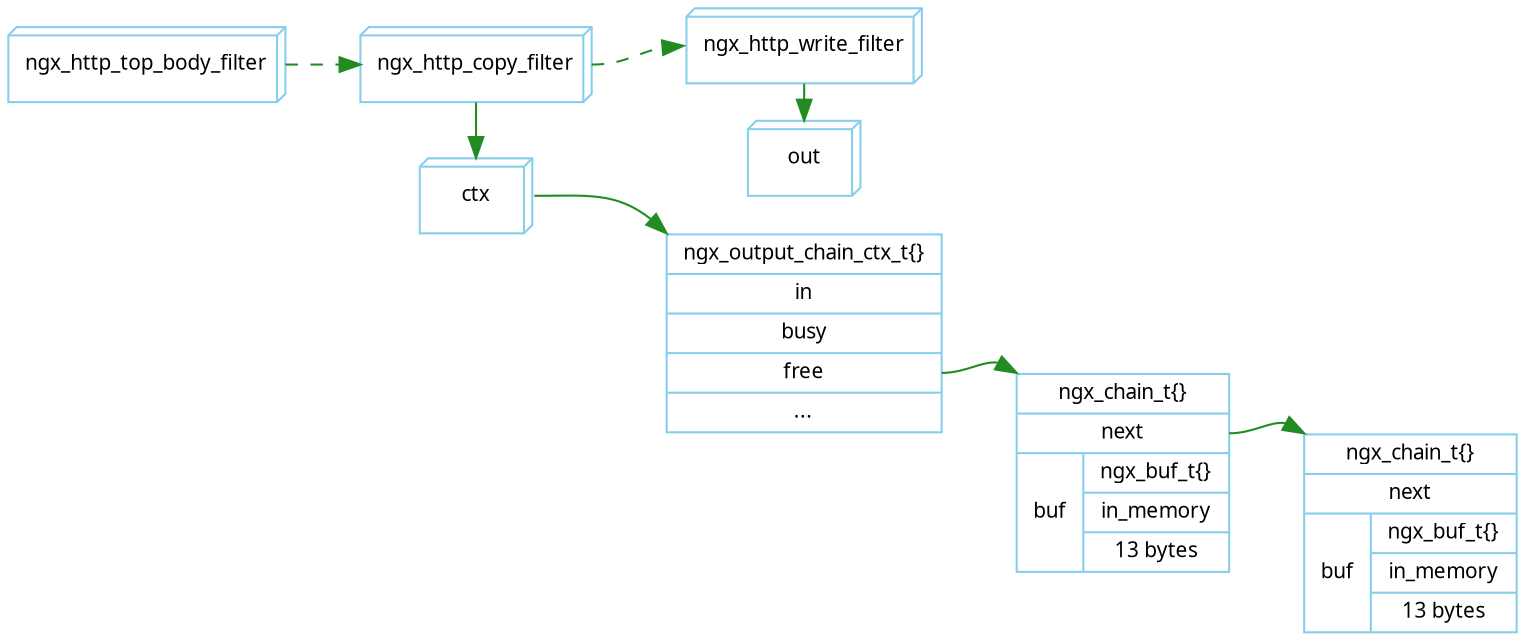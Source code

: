 digraph ngx_output_done {

   rankdir=LR;
   node [shape=record, color=skyblue, fontname="Verdana", fontsize=10];
   edge [color=forestgreen, fontname="Verdana", fontsize=10];

 
   ngx_http_top_body_filter [shape=box3d];
   ngx_http_copy_filter [shape=box3d];
   ngx_http_write_filter [shape=box3d];

   out [shape=box3d];

   ctx [shape=box3d];
   ngx_output_chain_ctx_t [label="<head>ngx_output_chain_ctx_t\{\}|<in>in |<busy>busy |<free>free|..."];
   
   ngx_chain_t2a [label="<head>ngx_chain_t\{\}|<next>next|{buf|{ngx_buf_t\{\}|in_memory|13 bytes}}"];
   ngx_chain_t2e [label="<head>ngx_chain_t\{\}|<next>next|{buf|{ngx_buf_t\{\}|in_memory|13 bytes}}"];
   
     
   ngx_http_top_body_filter:e -> ngx_http_copy_filter:w [weight=3, style="dashed"];
   ngx_http_copy_filter:e -> ngx_http_write_filter:w [style="dashed"];
   ngx_http_write_filter -> out;
   
   ngx_http_copy_filter -> ctx;
   ctx:e -> ngx_output_chain_ctx_t:head:nw;
   
   ngx_output_chain_ctx_t:free -> ngx_chain_t2a:head:nw;
   ngx_chain_t2a:next -> ngx_chain_t2e:head:nw;

   {rank=same; ngx_http_write_filter;out;};
   {rank=same; ngx_http_copy_filter;ctx;};
}